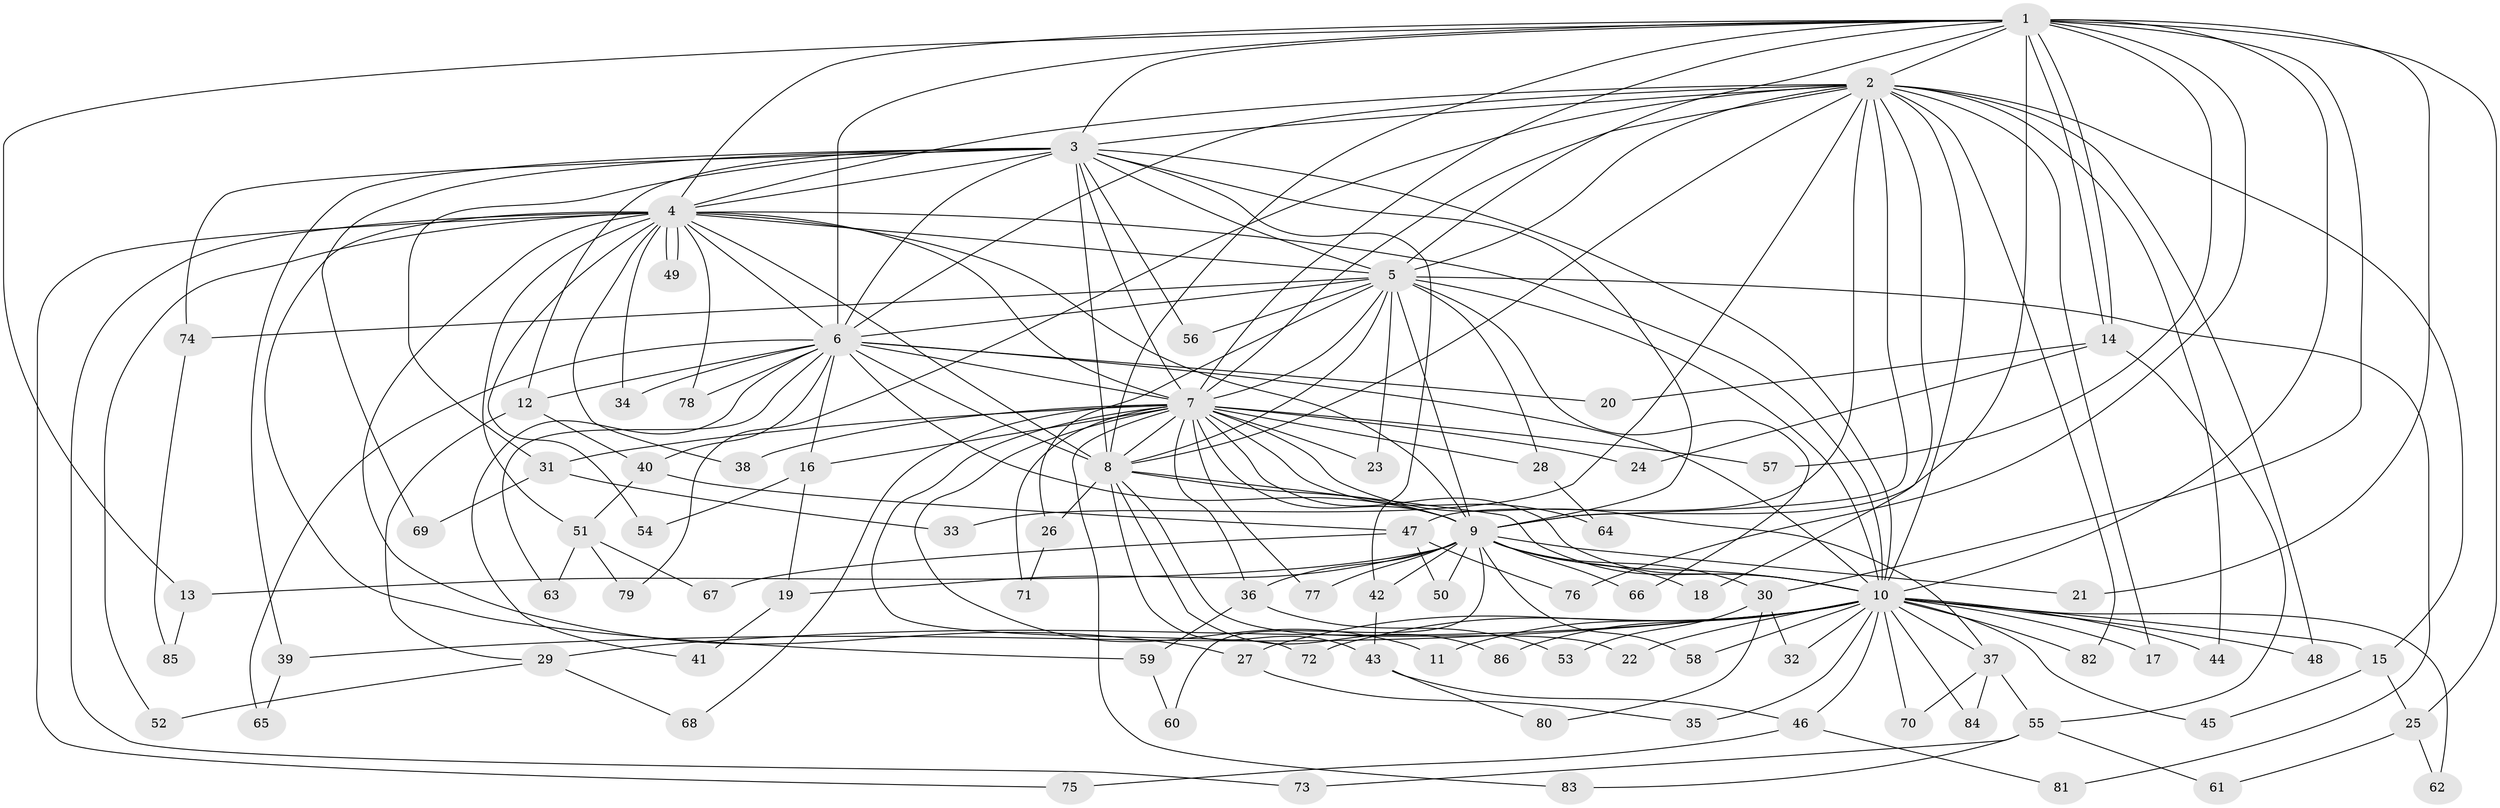 // Generated by graph-tools (version 1.1) at 2025/25/03/09/25 03:25:42]
// undirected, 86 vertices, 197 edges
graph export_dot {
graph [start="1"]
  node [color=gray90,style=filled];
  1;
  2;
  3;
  4;
  5;
  6;
  7;
  8;
  9;
  10;
  11;
  12;
  13;
  14;
  15;
  16;
  17;
  18;
  19;
  20;
  21;
  22;
  23;
  24;
  25;
  26;
  27;
  28;
  29;
  30;
  31;
  32;
  33;
  34;
  35;
  36;
  37;
  38;
  39;
  40;
  41;
  42;
  43;
  44;
  45;
  46;
  47;
  48;
  49;
  50;
  51;
  52;
  53;
  54;
  55;
  56;
  57;
  58;
  59;
  60;
  61;
  62;
  63;
  64;
  65;
  66;
  67;
  68;
  69;
  70;
  71;
  72;
  73;
  74;
  75;
  76;
  77;
  78;
  79;
  80;
  81;
  82;
  83;
  84;
  85;
  86;
  1 -- 2;
  1 -- 3;
  1 -- 4;
  1 -- 5;
  1 -- 6;
  1 -- 7;
  1 -- 8;
  1 -- 9;
  1 -- 10;
  1 -- 13;
  1 -- 14;
  1 -- 14;
  1 -- 21;
  1 -- 25;
  1 -- 30;
  1 -- 57;
  1 -- 76;
  2 -- 3;
  2 -- 4;
  2 -- 5;
  2 -- 6;
  2 -- 7;
  2 -- 8;
  2 -- 9;
  2 -- 10;
  2 -- 15;
  2 -- 17;
  2 -- 18;
  2 -- 33;
  2 -- 44;
  2 -- 47;
  2 -- 48;
  2 -- 79;
  2 -- 82;
  3 -- 4;
  3 -- 5;
  3 -- 6;
  3 -- 7;
  3 -- 8;
  3 -- 9;
  3 -- 10;
  3 -- 12;
  3 -- 31;
  3 -- 39;
  3 -- 42;
  3 -- 56;
  3 -- 69;
  3 -- 74;
  4 -- 5;
  4 -- 6;
  4 -- 7;
  4 -- 8;
  4 -- 9;
  4 -- 10;
  4 -- 27;
  4 -- 34;
  4 -- 38;
  4 -- 49;
  4 -- 49;
  4 -- 51;
  4 -- 52;
  4 -- 54;
  4 -- 59;
  4 -- 73;
  4 -- 75;
  4 -- 78;
  5 -- 6;
  5 -- 7;
  5 -- 8;
  5 -- 9;
  5 -- 10;
  5 -- 23;
  5 -- 26;
  5 -- 28;
  5 -- 56;
  5 -- 66;
  5 -- 74;
  5 -- 81;
  6 -- 7;
  6 -- 8;
  6 -- 9;
  6 -- 10;
  6 -- 12;
  6 -- 16;
  6 -- 20;
  6 -- 34;
  6 -- 40;
  6 -- 41;
  6 -- 63;
  6 -- 65;
  6 -- 78;
  7 -- 8;
  7 -- 9;
  7 -- 10;
  7 -- 11;
  7 -- 16;
  7 -- 23;
  7 -- 24;
  7 -- 28;
  7 -- 31;
  7 -- 36;
  7 -- 37;
  7 -- 38;
  7 -- 57;
  7 -- 64;
  7 -- 68;
  7 -- 71;
  7 -- 72;
  7 -- 77;
  7 -- 83;
  8 -- 9;
  8 -- 10;
  8 -- 22;
  8 -- 26;
  8 -- 43;
  8 -- 86;
  9 -- 10;
  9 -- 13;
  9 -- 18;
  9 -- 19;
  9 -- 21;
  9 -- 30;
  9 -- 36;
  9 -- 42;
  9 -- 50;
  9 -- 58;
  9 -- 60;
  9 -- 66;
  9 -- 77;
  10 -- 11;
  10 -- 15;
  10 -- 17;
  10 -- 22;
  10 -- 27;
  10 -- 29;
  10 -- 32;
  10 -- 35;
  10 -- 37;
  10 -- 39;
  10 -- 44;
  10 -- 45;
  10 -- 46;
  10 -- 48;
  10 -- 58;
  10 -- 62;
  10 -- 70;
  10 -- 72;
  10 -- 82;
  10 -- 84;
  10 -- 86;
  12 -- 29;
  12 -- 40;
  13 -- 85;
  14 -- 20;
  14 -- 24;
  14 -- 55;
  15 -- 25;
  15 -- 45;
  16 -- 19;
  16 -- 54;
  19 -- 41;
  25 -- 61;
  25 -- 62;
  26 -- 71;
  27 -- 35;
  28 -- 64;
  29 -- 52;
  29 -- 68;
  30 -- 32;
  30 -- 53;
  30 -- 80;
  31 -- 33;
  31 -- 69;
  36 -- 53;
  36 -- 59;
  37 -- 55;
  37 -- 70;
  37 -- 84;
  39 -- 65;
  40 -- 47;
  40 -- 51;
  42 -- 43;
  43 -- 46;
  43 -- 80;
  46 -- 75;
  46 -- 81;
  47 -- 50;
  47 -- 67;
  47 -- 76;
  51 -- 63;
  51 -- 67;
  51 -- 79;
  55 -- 61;
  55 -- 73;
  55 -- 83;
  59 -- 60;
  74 -- 85;
}
